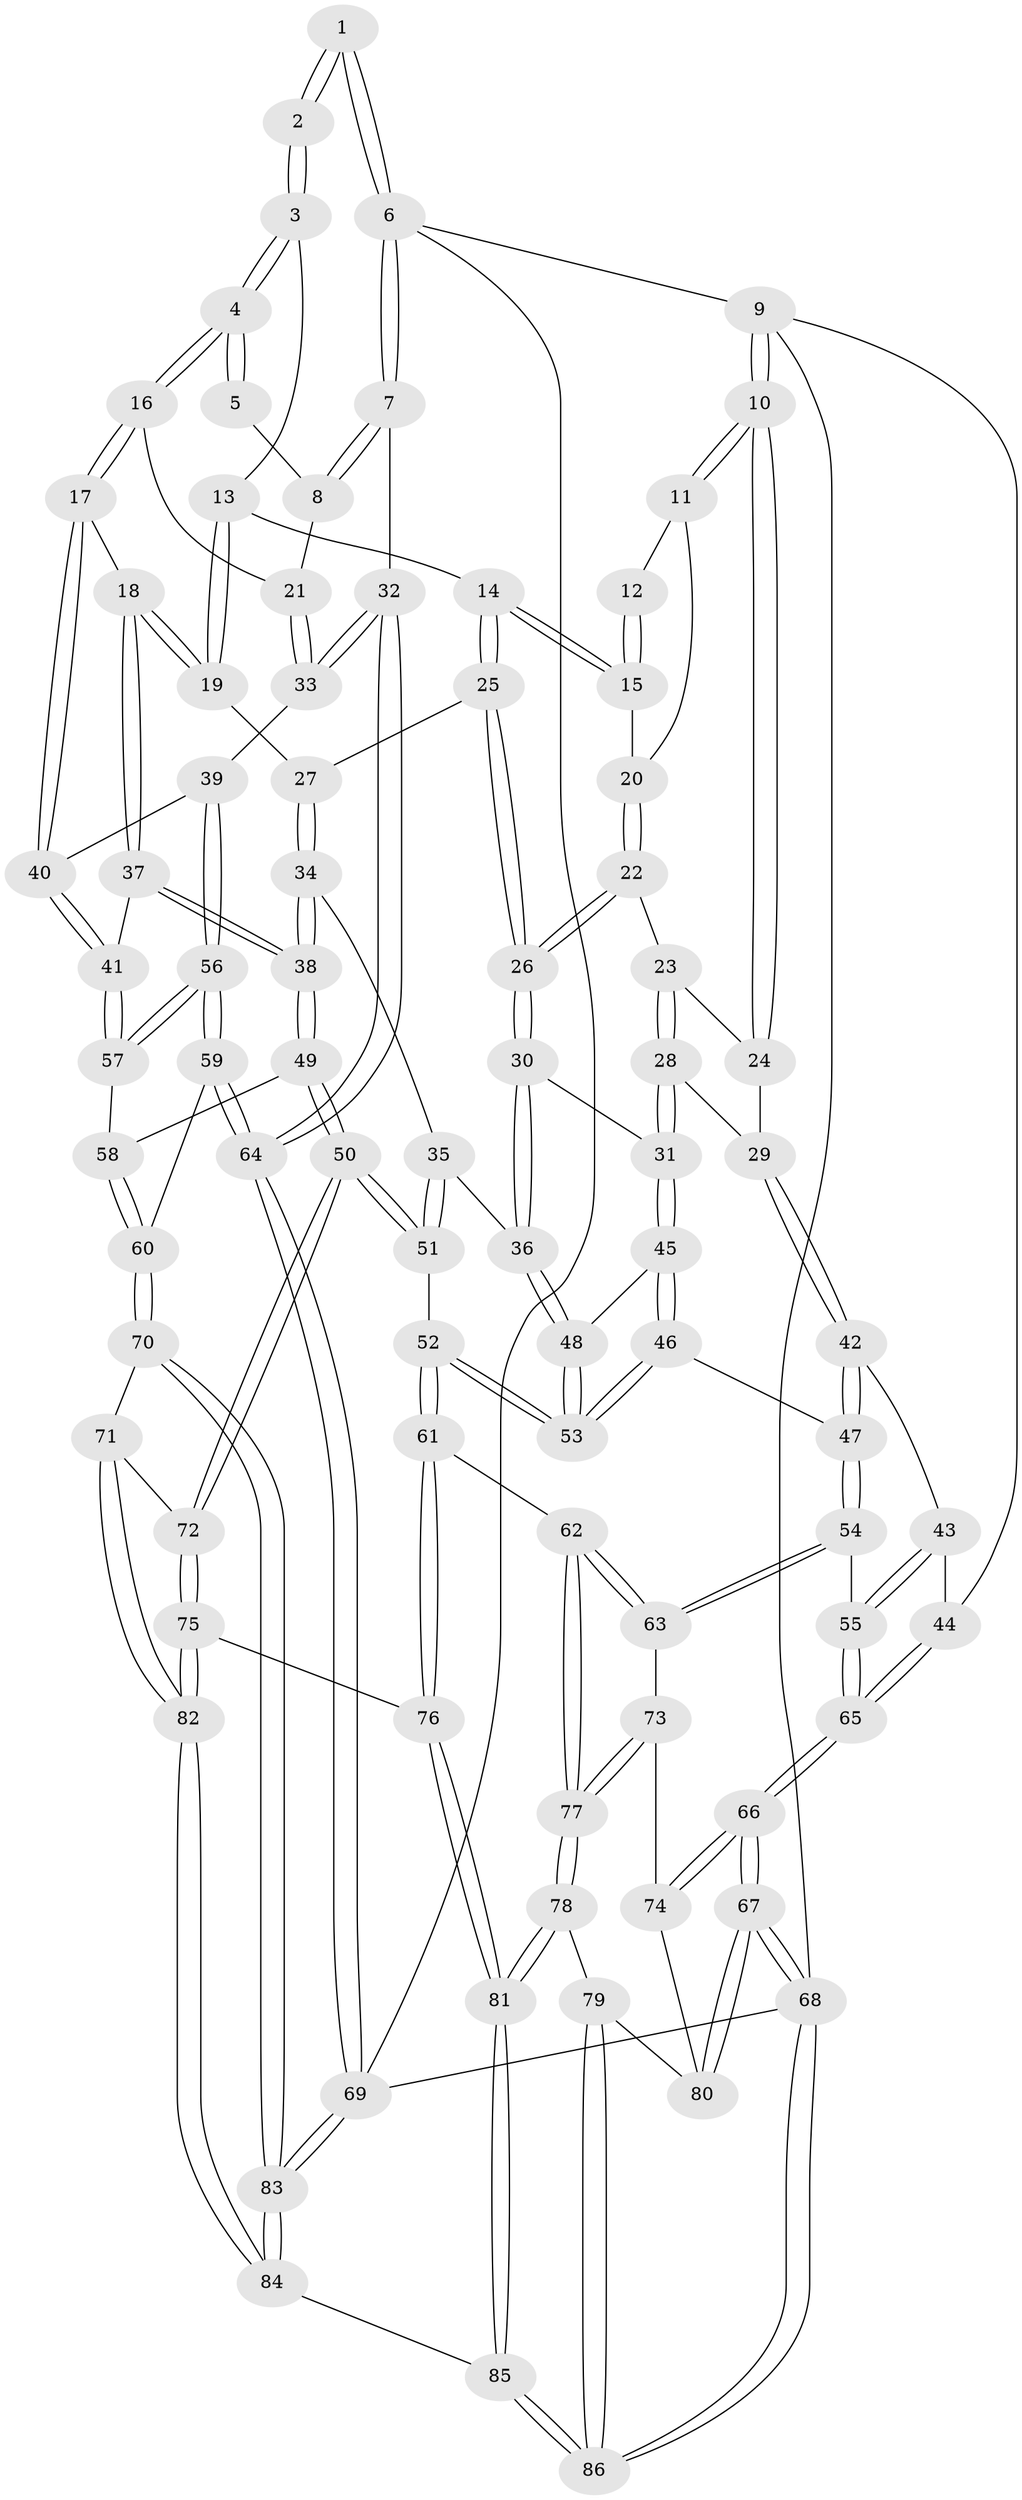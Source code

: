 // coarse degree distribution, {3: 0.4444444444444444, 5: 0.1111111111111111, 4: 0.25, 2: 0.19444444444444445}
// Generated by graph-tools (version 1.1) at 2025/54/03/04/25 22:54:27]
// undirected, 86 vertices, 212 edges
graph export_dot {
  node [color=gray90,style=filled];
  1 [pos="+1+0"];
  2 [pos="+0.6057876027819262+0"];
  3 [pos="+0.6618873734189155+0.007508025021510209"];
  4 [pos="+0.7827663200257261+0.1578925170156349"];
  5 [pos="+0.8863945294258297+0.05435146489829166"];
  6 [pos="+1+0"];
  7 [pos="+1+0.06983614781941871"];
  8 [pos="+1+0.11228541426572507"];
  9 [pos="+0+0"];
  10 [pos="+0+0"];
  11 [pos="+0.06992546671165845+0"];
  12 [pos="+0.5442172496650584+0"];
  13 [pos="+0.6291254751443593+0.0552964662140674"];
  14 [pos="+0.4967959388216969+0.20761546540546635"];
  15 [pos="+0.42568101184537405+0.16280985540213777"];
  16 [pos="+0.7982143491275807+0.21174461706249886"];
  17 [pos="+0.7864345518554563+0.23388108998541418"];
  18 [pos="+0.7269536434241031+0.26879571188892387"];
  19 [pos="+0.5980854507583429+0.267041042248203"];
  20 [pos="+0.30835271374776807+0.17230167214253778"];
  21 [pos="+0.8337799353499317+0.21379283864675733"];
  22 [pos="+0.2912814033511596+0.23084944236329877"];
  23 [pos="+0.2659340591485183+0.24729708031055064"];
  24 [pos="+0.11270447279752367+0.206397168828068"];
  25 [pos="+0.5127635217607197+0.243675500145964"];
  26 [pos="+0.371026140274621+0.3482589396803093"];
  27 [pos="+0.549463372214909+0.2748512537741399"];
  28 [pos="+0.19057959338332583+0.3312642503076129"];
  29 [pos="+0.14235503863293228+0.33513653108890135"];
  30 [pos="+0.37104302783603976+0.3484364246048502"];
  31 [pos="+0.24339260737557272+0.41550142642395815"];
  32 [pos="+1+0.4183947980331343"];
  33 [pos="+1+0.41043235920982885"];
  34 [pos="+0.5401819521255562+0.38084278427364576"];
  35 [pos="+0.4178471379843882+0.4136425307518071"];
  36 [pos="+0.4072529872083722+0.4109947510831088"];
  37 [pos="+0.6792404587528702+0.3931043926940799"];
  38 [pos="+0.6058196484051253+0.4570805874952413"];
  39 [pos="+0.9687712924389416+0.42777333248069144"];
  40 [pos="+0.8470620060565388+0.4081576243601511"];
  41 [pos="+0.8039988100489941+0.4719295654814625"];
  42 [pos="+0.08445121543332972+0.36646645111255577"];
  43 [pos="+0.02318524374224623+0.3791576382945773"];
  44 [pos="+0+0.31219090310811526"];
  45 [pos="+0.241664894531368+0.4757448182059495"];
  46 [pos="+0.23533998398252287+0.4952661016166992"];
  47 [pos="+0.2152866945150545+0.5085327427376091"];
  48 [pos="+0.4026331190496864+0.41715784801138295"];
  49 [pos="+0.6071532256998131+0.5542379174018046"];
  50 [pos="+0.5741618423201282+0.609535087290276"];
  51 [pos="+0.5309839384282783+0.5966046532328169"];
  52 [pos="+0.3831076973883919+0.5999310754146671"];
  53 [pos="+0.35384869438161065+0.5473507558344153"];
  54 [pos="+0.15477689049758167+0.5827944826091865"];
  55 [pos="+0.11083338499220434+0.5539005825426987"];
  56 [pos="+0.8742129418531168+0.5698036883229263"];
  57 [pos="+0.8033247161505632+0.47496831665606093"];
  58 [pos="+0.7286675802868866+0.530335225416527"];
  59 [pos="+0.9202283066863621+0.7250724982767977"];
  60 [pos="+0.88346116359837+0.7347151312762435"];
  61 [pos="+0.2952258613964841+0.7146856112600344"];
  62 [pos="+0.2949039568873364+0.714576519532391"];
  63 [pos="+0.15636406710075948+0.5980911300749006"];
  64 [pos="+1+0.7587947180906728"];
  65 [pos="+0+0.581595390061584"];
  66 [pos="+0+0.6625721479600046"];
  67 [pos="+0+0.7588438386928007"];
  68 [pos="+0+1"];
  69 [pos="+1+1"];
  70 [pos="+0.7612875806807569+0.7908515064497549"];
  71 [pos="+0.6913122652586827+0.7569985779110217"];
  72 [pos="+0.5798629041515257+0.6300478315582744"];
  73 [pos="+0.08880667752830584+0.675279480812797"];
  74 [pos="+0+0.691612856284381"];
  75 [pos="+0.41182037483598366+0.818615804634425"];
  76 [pos="+0.33277834764189584+0.7859567048660653"];
  77 [pos="+0.1267856896755627+0.7940682175774378"];
  78 [pos="+0.10822357282262982+0.8450917716672602"];
  79 [pos="+0.1031890273645925+0.8474326861201462"];
  80 [pos="+0.050424370908867686+0.799886592897376"];
  81 [pos="+0.23514936908311468+0.9055270641527443"];
  82 [pos="+0.47014002184475884+0.9101927307716311"];
  83 [pos="+0.7155208042170181+1"];
  84 [pos="+0.49068733728855735+1"];
  85 [pos="+0.2703011757062266+1"];
  86 [pos="+0+1"];
  1 -- 2;
  1 -- 2;
  1 -- 6;
  1 -- 6;
  2 -- 3;
  2 -- 3;
  3 -- 4;
  3 -- 4;
  3 -- 13;
  4 -- 5;
  4 -- 5;
  4 -- 16;
  4 -- 16;
  5 -- 8;
  6 -- 7;
  6 -- 7;
  6 -- 9;
  6 -- 69;
  7 -- 8;
  7 -- 8;
  7 -- 32;
  8 -- 21;
  9 -- 10;
  9 -- 10;
  9 -- 44;
  9 -- 68;
  10 -- 11;
  10 -- 11;
  10 -- 24;
  10 -- 24;
  11 -- 12;
  11 -- 20;
  12 -- 15;
  12 -- 15;
  13 -- 14;
  13 -- 19;
  13 -- 19;
  14 -- 15;
  14 -- 15;
  14 -- 25;
  14 -- 25;
  15 -- 20;
  16 -- 17;
  16 -- 17;
  16 -- 21;
  17 -- 18;
  17 -- 40;
  17 -- 40;
  18 -- 19;
  18 -- 19;
  18 -- 37;
  18 -- 37;
  19 -- 27;
  20 -- 22;
  20 -- 22;
  21 -- 33;
  21 -- 33;
  22 -- 23;
  22 -- 26;
  22 -- 26;
  23 -- 24;
  23 -- 28;
  23 -- 28;
  24 -- 29;
  25 -- 26;
  25 -- 26;
  25 -- 27;
  26 -- 30;
  26 -- 30;
  27 -- 34;
  27 -- 34;
  28 -- 29;
  28 -- 31;
  28 -- 31;
  29 -- 42;
  29 -- 42;
  30 -- 31;
  30 -- 36;
  30 -- 36;
  31 -- 45;
  31 -- 45;
  32 -- 33;
  32 -- 33;
  32 -- 64;
  32 -- 64;
  33 -- 39;
  34 -- 35;
  34 -- 38;
  34 -- 38;
  35 -- 36;
  35 -- 51;
  35 -- 51;
  36 -- 48;
  36 -- 48;
  37 -- 38;
  37 -- 38;
  37 -- 41;
  38 -- 49;
  38 -- 49;
  39 -- 40;
  39 -- 56;
  39 -- 56;
  40 -- 41;
  40 -- 41;
  41 -- 57;
  41 -- 57;
  42 -- 43;
  42 -- 47;
  42 -- 47;
  43 -- 44;
  43 -- 55;
  43 -- 55;
  44 -- 65;
  44 -- 65;
  45 -- 46;
  45 -- 46;
  45 -- 48;
  46 -- 47;
  46 -- 53;
  46 -- 53;
  47 -- 54;
  47 -- 54;
  48 -- 53;
  48 -- 53;
  49 -- 50;
  49 -- 50;
  49 -- 58;
  50 -- 51;
  50 -- 51;
  50 -- 72;
  50 -- 72;
  51 -- 52;
  52 -- 53;
  52 -- 53;
  52 -- 61;
  52 -- 61;
  54 -- 55;
  54 -- 63;
  54 -- 63;
  55 -- 65;
  55 -- 65;
  56 -- 57;
  56 -- 57;
  56 -- 59;
  56 -- 59;
  57 -- 58;
  58 -- 60;
  58 -- 60;
  59 -- 60;
  59 -- 64;
  59 -- 64;
  60 -- 70;
  60 -- 70;
  61 -- 62;
  61 -- 76;
  61 -- 76;
  62 -- 63;
  62 -- 63;
  62 -- 77;
  62 -- 77;
  63 -- 73;
  64 -- 69;
  64 -- 69;
  65 -- 66;
  65 -- 66;
  66 -- 67;
  66 -- 67;
  66 -- 74;
  66 -- 74;
  67 -- 68;
  67 -- 68;
  67 -- 80;
  67 -- 80;
  68 -- 86;
  68 -- 86;
  68 -- 69;
  69 -- 83;
  69 -- 83;
  70 -- 71;
  70 -- 83;
  70 -- 83;
  71 -- 72;
  71 -- 82;
  71 -- 82;
  72 -- 75;
  72 -- 75;
  73 -- 74;
  73 -- 77;
  73 -- 77;
  74 -- 80;
  75 -- 76;
  75 -- 82;
  75 -- 82;
  76 -- 81;
  76 -- 81;
  77 -- 78;
  77 -- 78;
  78 -- 79;
  78 -- 81;
  78 -- 81;
  79 -- 80;
  79 -- 86;
  79 -- 86;
  81 -- 85;
  81 -- 85;
  82 -- 84;
  82 -- 84;
  83 -- 84;
  83 -- 84;
  84 -- 85;
  85 -- 86;
  85 -- 86;
}
